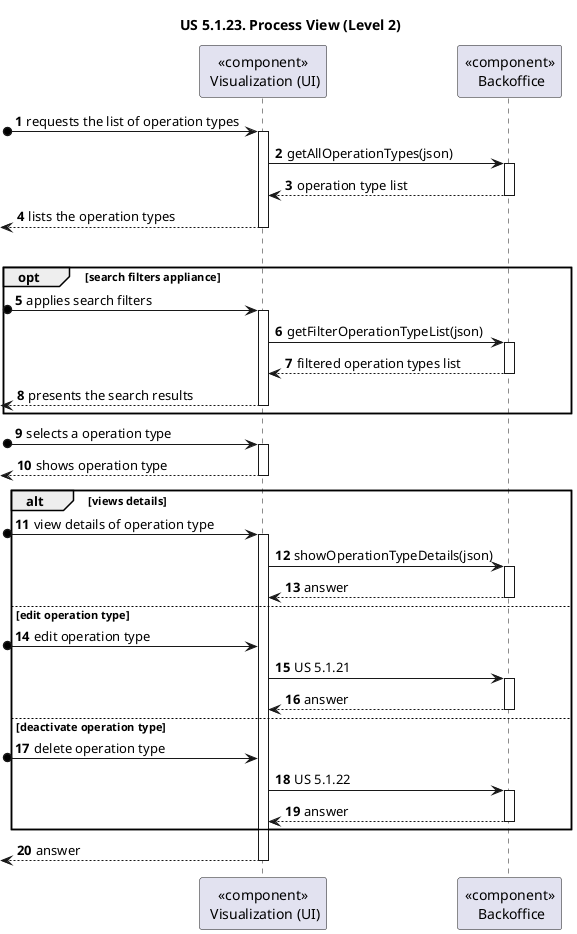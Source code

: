 @startuml
'https://plantuml.com/sequence-diagram

title "US 5.1.23. Process View (Level 2)"

autonumber

participant "<<component>>\n Visualization (UI)" as UI
participant "<<component>>\n Backoffice" as BACK


[o-> UI : requests the list of operation types
activate UI

UI -> BACK : getAllOperationTypes(json)
activate BACK

BACK --> UI : operation type list
deactivate BACK

<-- UI : lists the operation types
deactivate UI
|||

    opt search filters appliance
        [o-> UI : applies search filters
        activate UI

            UI -> BACK : getFilterOperationTypeList(json)
            activate BACK

            BACK --> UI : filtered operation types list
            deactivate BACK

        <-- UI : presents the search results
        deactivate UI
    end opt

[o-> UI : selects a operation type
activate UI

<-- UI : shows operation type
deactivate UI

    alt views details
        [o-> UI : view details of operation type
        activate UI

        UI -> BACK : showOperationTypeDetails(json)
        activate BACK

        BACK --> UI : answer
        deactivate BACK

    else edit operation type
        [o-> UI : edit operation type

        UI -> BACK : US 5.1.21
        activate BACK

        BACK --> UI : answer
        deactivate BACK


    else deactivate operation type

        [o-> UI : delete operation type

        UI -> BACK : US 5.1.22
        activate BACK

        BACK --> UI : answer
        deactivate BACK

    end alt

<-- UI : answer
deactivate UI

@enduml